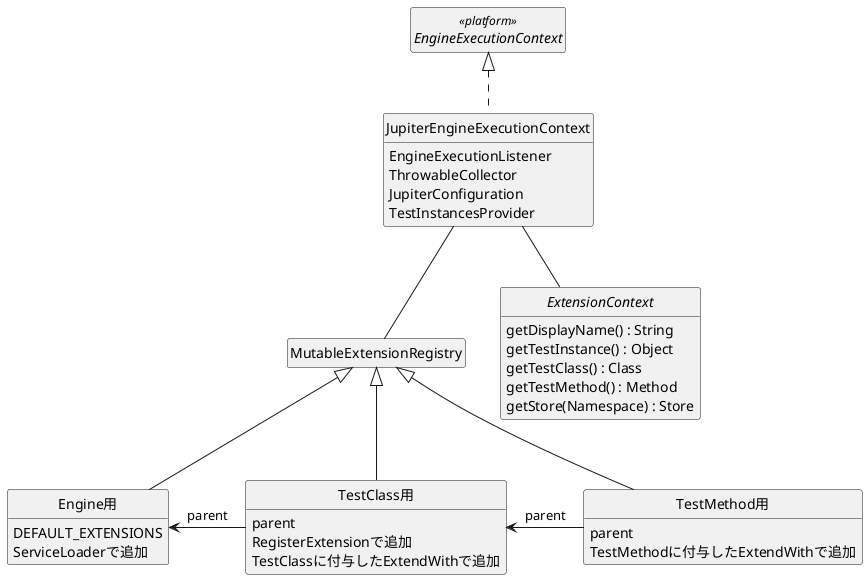 @startuml

hide empty member
hide circle

' package platform {
interface EngineExecutionContext <<platform>>

' package jupiter {
class JupiterEngineExecutionContext {
    EngineExecutionListener
    ThrowableCollector
    JupiterConfiguration
    TestInstancesProvider
}
class MutableExtensionRegistry {
}

class Engine用 {
    DEFAULT_EXTENSIONS
    ServiceLoaderで追加
}
class TestClass用 {
    parent
    RegisterExtensionで追加
    TestClassに付与したExtendWithで追加
}
class TestMethod用 {
    parent
    TestMethodに付与したExtendWithで追加
}
TestClass用 -l-> Engine用 : parent
TestMethod用 -l-> TestClass用 : parent

MutableExtensionRegistry <|-- Engine用
MutableExtensionRegistry <|-- TestClass用
MutableExtensionRegistry <|-- TestMethod用

interface ExtensionContext {
    getDisplayName() : String
    getTestInstance() : Object
    getTestClass() : Class
    getTestMethod() : Method
    getStore(Namespace) : Store
}

EngineExecutionContext <|.. JupiterEngineExecutionContext

JupiterEngineExecutionContext -- MutableExtensionRegistry
JupiterEngineExecutionContext -- ExtensionContext

@enduml

